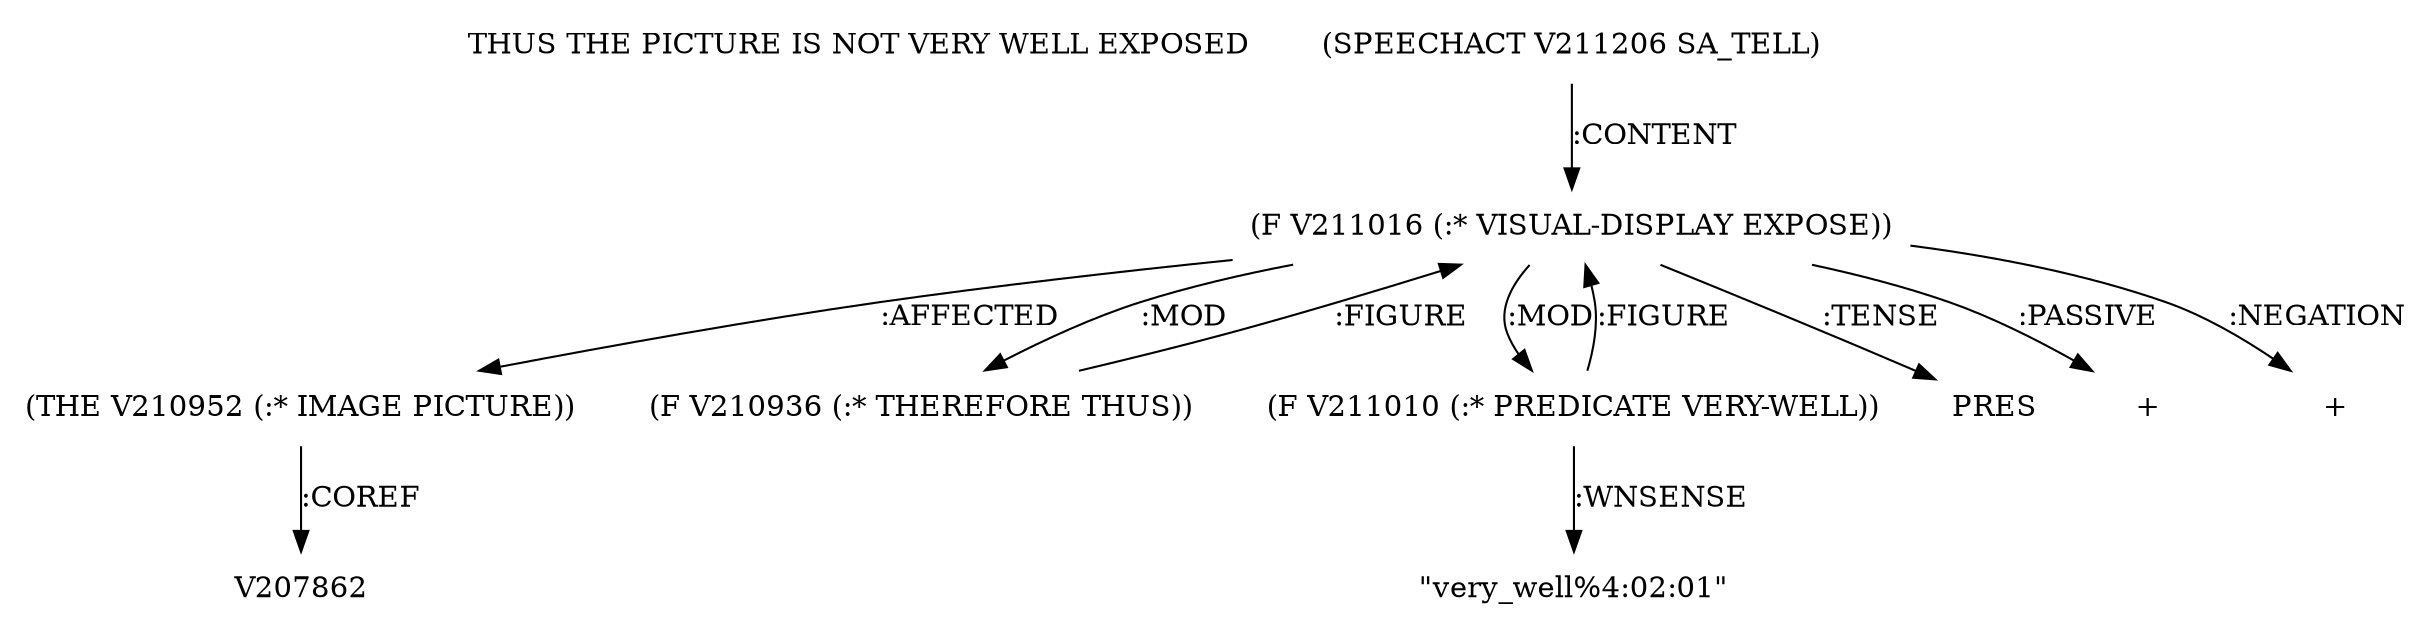 digraph Terms {
  node [shape=none]
  "THUS THE PICTURE IS NOT VERY WELL EXPOSED"
  "V211206" [label="(SPEECHACT V211206 SA_TELL)"]
  "V211206" -> "V211016" [label=":CONTENT"]
  "V211016" [label="(F V211016 (:* VISUAL-DISPLAY EXPOSE))"]
  "V211016" -> "V210952" [label=":AFFECTED"]
  "V211016" -> "V210936" [label=":MOD"]
  "V211016" -> "V211010" [label=":MOD"]
  "V211016" -> "NT211707" [label=":TENSE"]
  "NT211707" [label="PRES"]
  "V211016" -> "NT211708" [label=":PASSIVE"]
  "NT211708" [label="+"]
  "V211016" -> "NT211709" [label=":NEGATION"]
  "NT211709" [label="+"]
  "V210936" [label="(F V210936 (:* THEREFORE THUS))"]
  "V210936" -> "V211016" [label=":FIGURE"]
  "V210952" [label="(THE V210952 (:* IMAGE PICTURE))"]
  "V210952" -> "V207862" [label=":COREF"]
  "V211010" [label="(F V211010 (:* PREDICATE VERY-WELL))"]
  "V211010" -> "V211016" [label=":FIGURE"]
  "V211010" -> "NT211710" [label=":WNSENSE"]
  "NT211710" [label="\"very_well%4:02:01\""]
}
